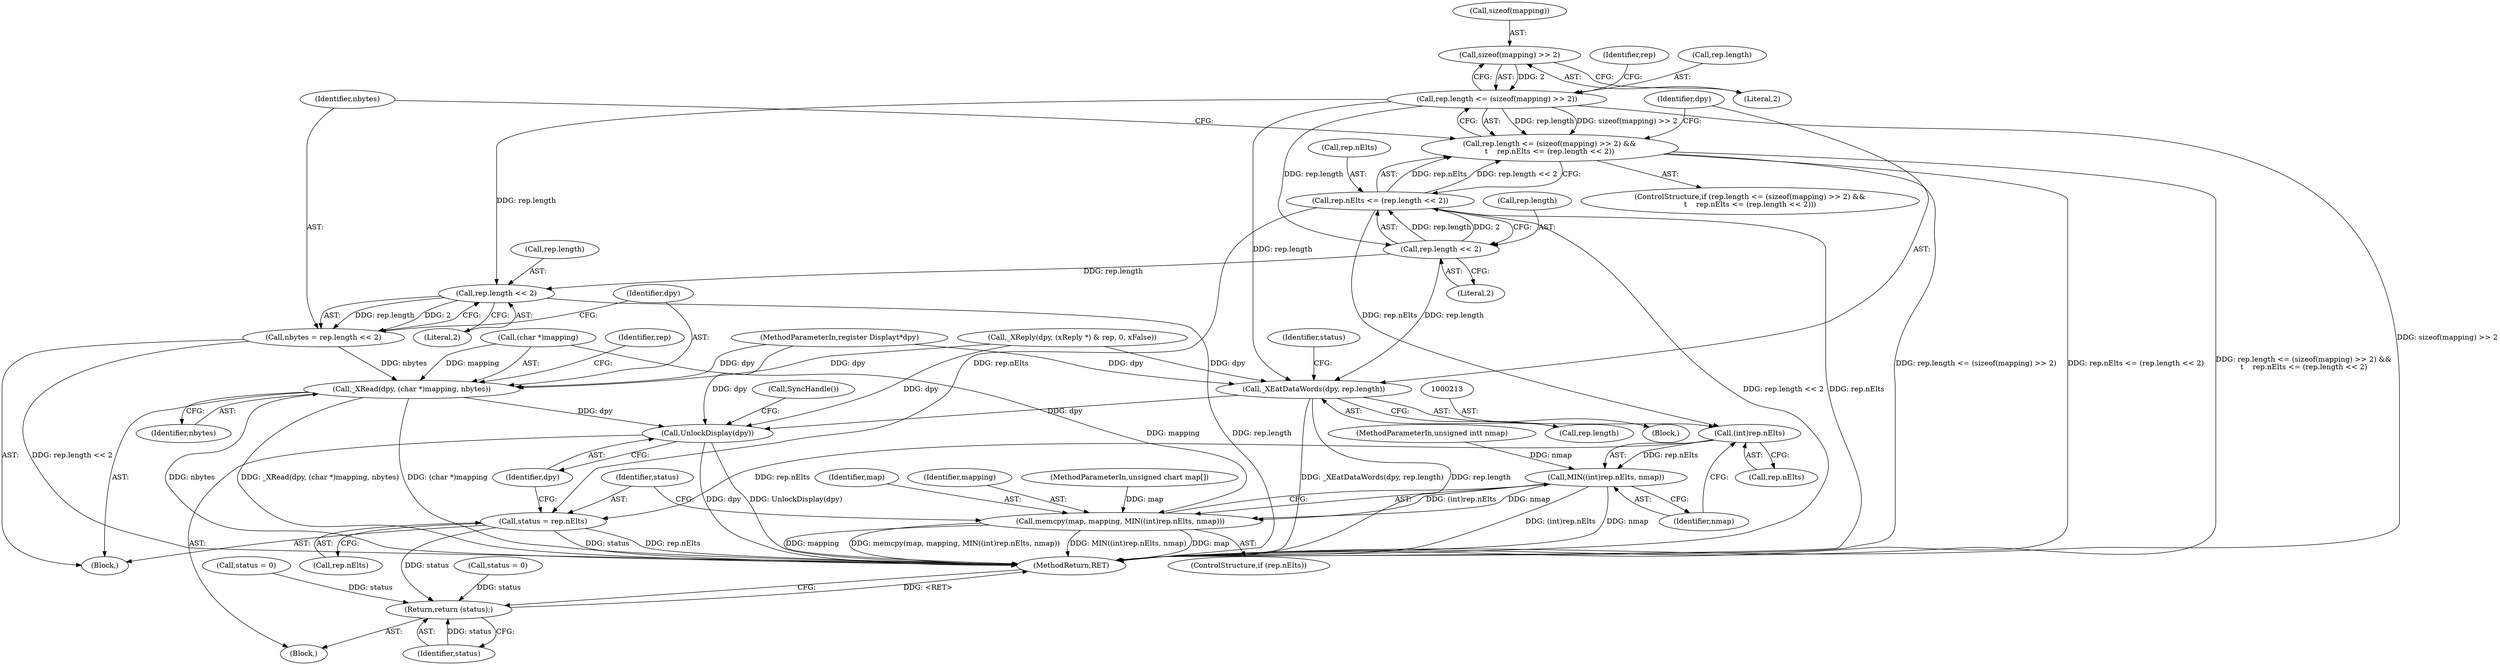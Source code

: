 digraph "0_libXi_19a9cd607de73947fcfb104682f203ffe4e1f4e5@API" {
"1000176" [label="(Call,sizeof(mapping) >> 2)"];
"1000172" [label="(Call,rep.length <= (sizeof(mapping) >> 2))"];
"1000171" [label="(Call,rep.length <= (sizeof(mapping) >> 2) &&\n\t    rep.nElts <= (rep.length << 2))"];
"1000184" [label="(Call,rep.length << 2)"];
"1000180" [label="(Call,rep.nElts <= (rep.length << 2))"];
"1000212" [label="(Call,(int)rep.nElts)"];
"1000211" [label="(Call,MIN((int)rep.nElts, nmap))"];
"1000208" [label="(Call,memcpy(map, mapping, MIN((int)rep.nElts, nmap)))"];
"1000218" [label="(Call,status = rep.nElts)"];
"1000240" [label="(Return,return (status);)"];
"1000193" [label="(Call,rep.length << 2)"];
"1000191" [label="(Call,nbytes = rep.length << 2)"];
"1000198" [label="(Call,_XRead(dpy, (char *)mapping, nbytes))"];
"1000237" [label="(Call,UnlockDisplay(dpy))"];
"1000225" [label="(Call,_XEatDataWords(dpy, rep.length))"];
"1000204" [label="(ControlStructure,if (rep.nElts))"];
"1000238" [label="(Identifier,dpy)"];
"1000234" [label="(Call,status = 0)"];
"1000227" [label="(Call,rep.length)"];
"1000171" [label="(Call,rep.length <= (sizeof(mapping) >> 2) &&\n\t    rep.nElts <= (rep.length << 2))"];
"1000214" [label="(Call,rep.nElts)"];
"1000176" [label="(Call,sizeof(mapping) >> 2)"];
"1000102" [label="(MethodParameterIn,register Display\t*dpy)"];
"1000211" [label="(Call,MIN((int)rep.nElts, nmap))"];
"1000193" [label="(Call,rep.length << 2)"];
"1000219" [label="(Identifier,status)"];
"1000198" [label="(Call,_XRead(dpy, (char *)mapping, nbytes))"];
"1000184" [label="(Call,rep.length << 2)"];
"1000208" [label="(Call,memcpy(map, mapping, MIN((int)rep.nElts, nmap)))"];
"1000197" [label="(Literal,2)"];
"1000224" [label="(Block,)"];
"1000180" [label="(Call,rep.nElts <= (rep.length << 2))"];
"1000189" [label="(Block,)"];
"1000241" [label="(Identifier,status)"];
"1000177" [label="(Call,sizeof(mapping))"];
"1000192" [label="(Identifier,nbytes)"];
"1000231" [label="(Identifier,status)"];
"1000212" [label="(Call,(int)rep.nElts)"];
"1000210" [label="(Identifier,mapping)"];
"1000218" [label="(Call,status = rep.nElts)"];
"1000194" [label="(Call,rep.length)"];
"1000157" [label="(Call,_XReply(dpy, (xReply *) & rep, 0, xFalse))"];
"1000105" [label="(MethodParameterIn,unsigned int\t nmap)"];
"1000182" [label="(Identifier,rep)"];
"1000242" [label="(MethodReturn,RET)"];
"1000170" [label="(ControlStructure,if (rep.length <= (sizeof(mapping) >> 2) &&\n\t    rep.nElts <= (rep.length << 2)))"];
"1000191" [label="(Call,nbytes = rep.length << 2)"];
"1000104" [label="(MethodParameterIn,unsigned char\t map[])"];
"1000188" [label="(Literal,2)"];
"1000200" [label="(Call,(char *)mapping)"];
"1000106" [label="(Block,)"];
"1000173" [label="(Call,rep.length)"];
"1000220" [label="(Call,rep.nElts)"];
"1000179" [label="(Literal,2)"];
"1000199" [label="(Identifier,dpy)"];
"1000226" [label="(Identifier,dpy)"];
"1000209" [label="(Identifier,map)"];
"1000225" [label="(Call,_XEatDataWords(dpy, rep.length))"];
"1000237" [label="(Call,UnlockDisplay(dpy))"];
"1000240" [label="(Return,return (status);)"];
"1000230" [label="(Call,status = 0)"];
"1000172" [label="(Call,rep.length <= (sizeof(mapping) >> 2))"];
"1000206" [label="(Identifier,rep)"];
"1000203" [label="(Identifier,nbytes)"];
"1000239" [label="(Call,SyncHandle())"];
"1000181" [label="(Call,rep.nElts)"];
"1000217" [label="(Identifier,nmap)"];
"1000185" [label="(Call,rep.length)"];
"1000176" -> "1000172"  [label="AST: "];
"1000176" -> "1000179"  [label="CFG: "];
"1000177" -> "1000176"  [label="AST: "];
"1000179" -> "1000176"  [label="AST: "];
"1000172" -> "1000176"  [label="CFG: "];
"1000176" -> "1000172"  [label="DDG: 2"];
"1000172" -> "1000171"  [label="AST: "];
"1000173" -> "1000172"  [label="AST: "];
"1000182" -> "1000172"  [label="CFG: "];
"1000171" -> "1000172"  [label="CFG: "];
"1000172" -> "1000242"  [label="DDG: sizeof(mapping) >> 2"];
"1000172" -> "1000171"  [label="DDG: rep.length"];
"1000172" -> "1000171"  [label="DDG: sizeof(mapping) >> 2"];
"1000172" -> "1000184"  [label="DDG: rep.length"];
"1000172" -> "1000193"  [label="DDG: rep.length"];
"1000172" -> "1000225"  [label="DDG: rep.length"];
"1000171" -> "1000170"  [label="AST: "];
"1000171" -> "1000180"  [label="CFG: "];
"1000180" -> "1000171"  [label="AST: "];
"1000192" -> "1000171"  [label="CFG: "];
"1000226" -> "1000171"  [label="CFG: "];
"1000171" -> "1000242"  [label="DDG: rep.length <= (sizeof(mapping) >> 2)"];
"1000171" -> "1000242"  [label="DDG: rep.nElts <= (rep.length << 2)"];
"1000171" -> "1000242"  [label="DDG: rep.length <= (sizeof(mapping) >> 2) &&\n\t    rep.nElts <= (rep.length << 2)"];
"1000180" -> "1000171"  [label="DDG: rep.nElts"];
"1000180" -> "1000171"  [label="DDG: rep.length << 2"];
"1000184" -> "1000180"  [label="AST: "];
"1000184" -> "1000188"  [label="CFG: "];
"1000185" -> "1000184"  [label="AST: "];
"1000188" -> "1000184"  [label="AST: "];
"1000180" -> "1000184"  [label="CFG: "];
"1000184" -> "1000180"  [label="DDG: rep.length"];
"1000184" -> "1000180"  [label="DDG: 2"];
"1000184" -> "1000193"  [label="DDG: rep.length"];
"1000184" -> "1000225"  [label="DDG: rep.length"];
"1000181" -> "1000180"  [label="AST: "];
"1000180" -> "1000242"  [label="DDG: rep.nElts"];
"1000180" -> "1000242"  [label="DDG: rep.length << 2"];
"1000180" -> "1000212"  [label="DDG: rep.nElts"];
"1000180" -> "1000218"  [label="DDG: rep.nElts"];
"1000212" -> "1000211"  [label="AST: "];
"1000212" -> "1000214"  [label="CFG: "];
"1000213" -> "1000212"  [label="AST: "];
"1000214" -> "1000212"  [label="AST: "];
"1000217" -> "1000212"  [label="CFG: "];
"1000212" -> "1000211"  [label="DDG: rep.nElts"];
"1000212" -> "1000218"  [label="DDG: rep.nElts"];
"1000211" -> "1000208"  [label="AST: "];
"1000211" -> "1000217"  [label="CFG: "];
"1000217" -> "1000211"  [label="AST: "];
"1000208" -> "1000211"  [label="CFG: "];
"1000211" -> "1000242"  [label="DDG: (int)rep.nElts"];
"1000211" -> "1000242"  [label="DDG: nmap"];
"1000211" -> "1000208"  [label="DDG: (int)rep.nElts"];
"1000211" -> "1000208"  [label="DDG: nmap"];
"1000105" -> "1000211"  [label="DDG: nmap"];
"1000208" -> "1000204"  [label="AST: "];
"1000209" -> "1000208"  [label="AST: "];
"1000210" -> "1000208"  [label="AST: "];
"1000219" -> "1000208"  [label="CFG: "];
"1000208" -> "1000242"  [label="DDG: map"];
"1000208" -> "1000242"  [label="DDG: mapping"];
"1000208" -> "1000242"  [label="DDG: memcpy(map, mapping, MIN((int)rep.nElts, nmap))"];
"1000208" -> "1000242"  [label="DDG: MIN((int)rep.nElts, nmap)"];
"1000104" -> "1000208"  [label="DDG: map"];
"1000200" -> "1000208"  [label="DDG: mapping"];
"1000218" -> "1000189"  [label="AST: "];
"1000218" -> "1000220"  [label="CFG: "];
"1000219" -> "1000218"  [label="AST: "];
"1000220" -> "1000218"  [label="AST: "];
"1000238" -> "1000218"  [label="CFG: "];
"1000218" -> "1000242"  [label="DDG: status"];
"1000218" -> "1000242"  [label="DDG: rep.nElts"];
"1000218" -> "1000240"  [label="DDG: status"];
"1000240" -> "1000106"  [label="AST: "];
"1000240" -> "1000241"  [label="CFG: "];
"1000241" -> "1000240"  [label="AST: "];
"1000242" -> "1000240"  [label="CFG: "];
"1000240" -> "1000242"  [label="DDG: <RET>"];
"1000241" -> "1000240"  [label="DDG: status"];
"1000234" -> "1000240"  [label="DDG: status"];
"1000230" -> "1000240"  [label="DDG: status"];
"1000193" -> "1000191"  [label="AST: "];
"1000193" -> "1000197"  [label="CFG: "];
"1000194" -> "1000193"  [label="AST: "];
"1000197" -> "1000193"  [label="AST: "];
"1000191" -> "1000193"  [label="CFG: "];
"1000193" -> "1000242"  [label="DDG: rep.length"];
"1000193" -> "1000191"  [label="DDG: rep.length"];
"1000193" -> "1000191"  [label="DDG: 2"];
"1000191" -> "1000189"  [label="AST: "];
"1000192" -> "1000191"  [label="AST: "];
"1000199" -> "1000191"  [label="CFG: "];
"1000191" -> "1000242"  [label="DDG: rep.length << 2"];
"1000191" -> "1000198"  [label="DDG: nbytes"];
"1000198" -> "1000189"  [label="AST: "];
"1000198" -> "1000203"  [label="CFG: "];
"1000199" -> "1000198"  [label="AST: "];
"1000200" -> "1000198"  [label="AST: "];
"1000203" -> "1000198"  [label="AST: "];
"1000206" -> "1000198"  [label="CFG: "];
"1000198" -> "1000242"  [label="DDG: (char *)mapping"];
"1000198" -> "1000242"  [label="DDG: nbytes"];
"1000198" -> "1000242"  [label="DDG: _XRead(dpy, (char *)mapping, nbytes)"];
"1000157" -> "1000198"  [label="DDG: dpy"];
"1000102" -> "1000198"  [label="DDG: dpy"];
"1000200" -> "1000198"  [label="DDG: mapping"];
"1000198" -> "1000237"  [label="DDG: dpy"];
"1000237" -> "1000106"  [label="AST: "];
"1000237" -> "1000238"  [label="CFG: "];
"1000238" -> "1000237"  [label="AST: "];
"1000239" -> "1000237"  [label="CFG: "];
"1000237" -> "1000242"  [label="DDG: UnlockDisplay(dpy)"];
"1000237" -> "1000242"  [label="DDG: dpy"];
"1000225" -> "1000237"  [label="DDG: dpy"];
"1000157" -> "1000237"  [label="DDG: dpy"];
"1000102" -> "1000237"  [label="DDG: dpy"];
"1000225" -> "1000224"  [label="AST: "];
"1000225" -> "1000227"  [label="CFG: "];
"1000226" -> "1000225"  [label="AST: "];
"1000227" -> "1000225"  [label="AST: "];
"1000231" -> "1000225"  [label="CFG: "];
"1000225" -> "1000242"  [label="DDG: _XEatDataWords(dpy, rep.length)"];
"1000225" -> "1000242"  [label="DDG: rep.length"];
"1000157" -> "1000225"  [label="DDG: dpy"];
"1000102" -> "1000225"  [label="DDG: dpy"];
}
